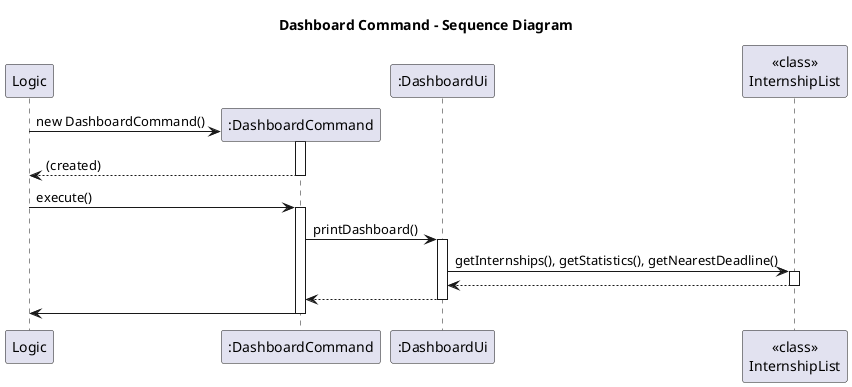 @startuml
title Dashboard Command - Sequence Diagram

participant Logic
create ":DashboardCommand" as DC
participant ":DashboardUi" as DUi
participant "<<class>>\nInternshipList" as IL

Logic -> DC** : new DashboardCommand()
activate DC
return (created)

Logic -> DC : execute()
activate DC

DC -> DUi : printDashboard()
activate DUi

DUi -> IL : getInternships(), getStatistics(), getNearestDeadline()
activate IL
IL --> DUi
deactivate IL

DUi --> DC
deactivate DUi

DC -> Logic
deactivate DC
@enduml